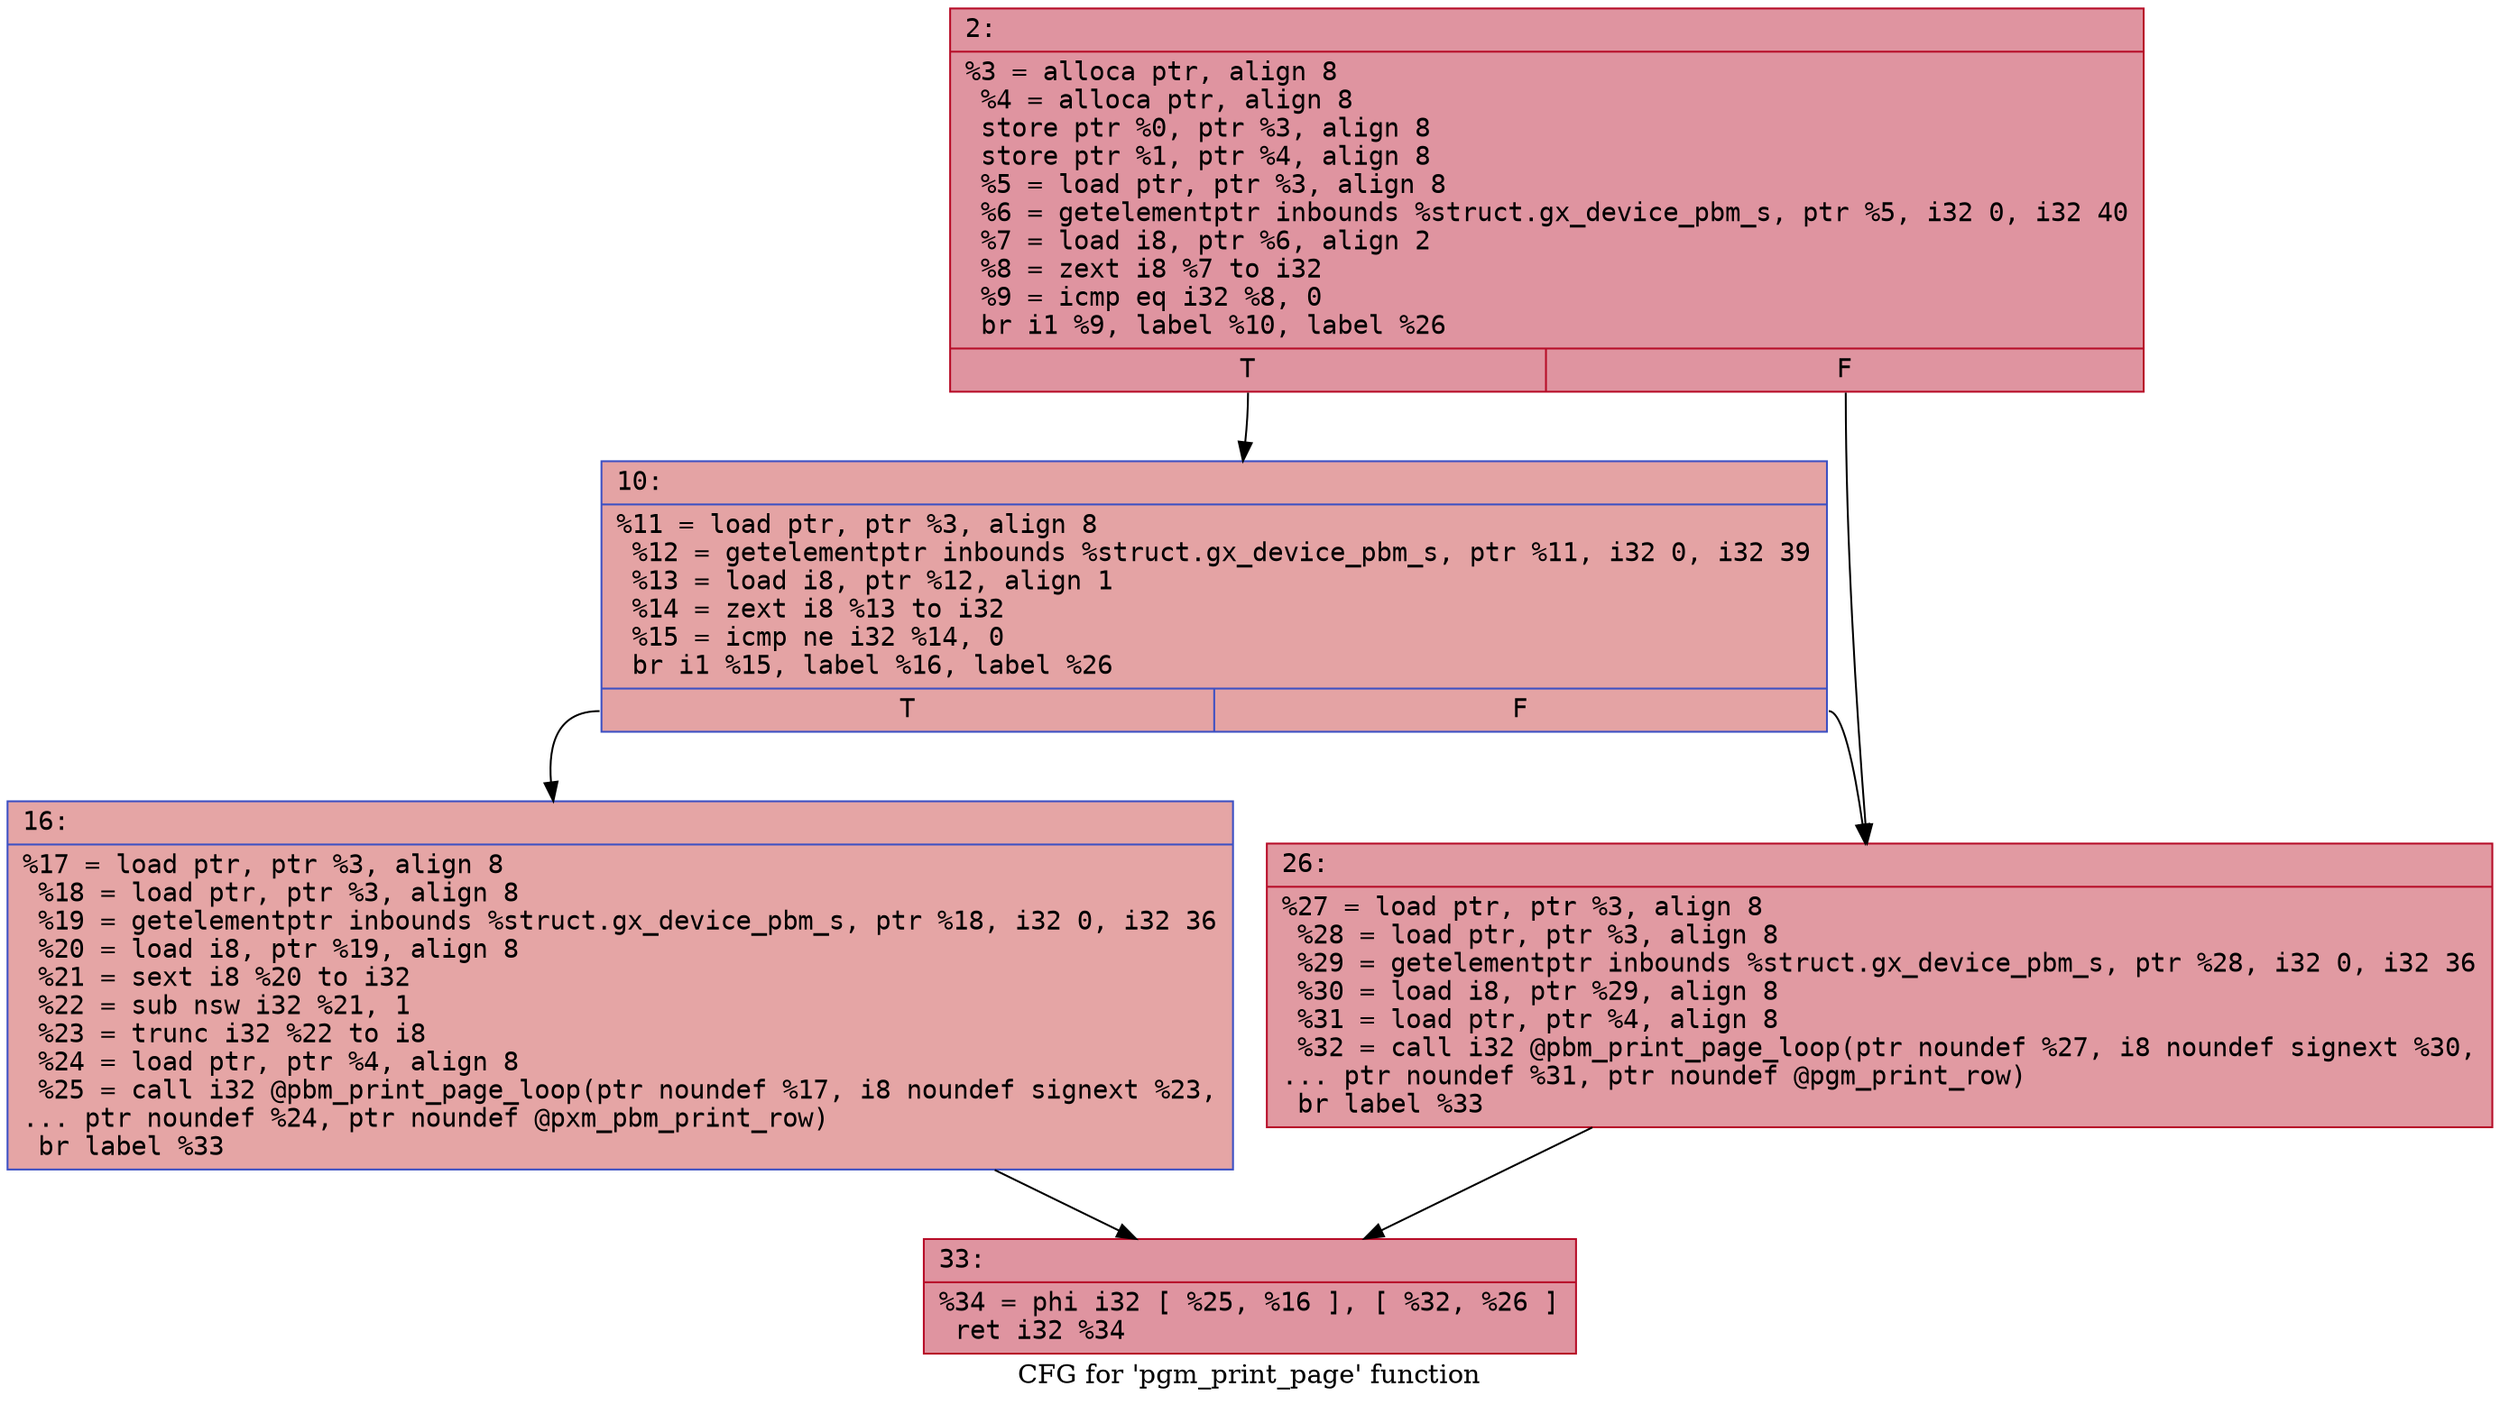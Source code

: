 digraph "CFG for 'pgm_print_page' function" {
	label="CFG for 'pgm_print_page' function";

	Node0x6000034ce3a0 [shape=record,color="#b70d28ff", style=filled, fillcolor="#b70d2870" fontname="Courier",label="{2:\l|  %3 = alloca ptr, align 8\l  %4 = alloca ptr, align 8\l  store ptr %0, ptr %3, align 8\l  store ptr %1, ptr %4, align 8\l  %5 = load ptr, ptr %3, align 8\l  %6 = getelementptr inbounds %struct.gx_device_pbm_s, ptr %5, i32 0, i32 40\l  %7 = load i8, ptr %6, align 2\l  %8 = zext i8 %7 to i32\l  %9 = icmp eq i32 %8, 0\l  br i1 %9, label %10, label %26\l|{<s0>T|<s1>F}}"];
	Node0x6000034ce3a0:s0 -> Node0x6000034ce3f0[tooltip="2 -> 10\nProbability 37.50%" ];
	Node0x6000034ce3a0:s1 -> Node0x6000034ce490[tooltip="2 -> 26\nProbability 62.50%" ];
	Node0x6000034ce3f0 [shape=record,color="#3d50c3ff", style=filled, fillcolor="#c32e3170" fontname="Courier",label="{10:\l|  %11 = load ptr, ptr %3, align 8\l  %12 = getelementptr inbounds %struct.gx_device_pbm_s, ptr %11, i32 0, i32 39\l  %13 = load i8, ptr %12, align 1\l  %14 = zext i8 %13 to i32\l  %15 = icmp ne i32 %14, 0\l  br i1 %15, label %16, label %26\l|{<s0>T|<s1>F}}"];
	Node0x6000034ce3f0:s0 -> Node0x6000034ce440[tooltip="10 -> 16\nProbability 62.50%" ];
	Node0x6000034ce3f0:s1 -> Node0x6000034ce490[tooltip="10 -> 26\nProbability 37.50%" ];
	Node0x6000034ce440 [shape=record,color="#3d50c3ff", style=filled, fillcolor="#c5333470" fontname="Courier",label="{16:\l|  %17 = load ptr, ptr %3, align 8\l  %18 = load ptr, ptr %3, align 8\l  %19 = getelementptr inbounds %struct.gx_device_pbm_s, ptr %18, i32 0, i32 36\l  %20 = load i8, ptr %19, align 8\l  %21 = sext i8 %20 to i32\l  %22 = sub nsw i32 %21, 1\l  %23 = trunc i32 %22 to i8\l  %24 = load ptr, ptr %4, align 8\l  %25 = call i32 @pbm_print_page_loop(ptr noundef %17, i8 noundef signext %23,\l... ptr noundef %24, ptr noundef @pxm_pbm_print_row)\l  br label %33\l}"];
	Node0x6000034ce440 -> Node0x6000034ce4e0[tooltip="16 -> 33\nProbability 100.00%" ];
	Node0x6000034ce490 [shape=record,color="#b70d28ff", style=filled, fillcolor="#bb1b2c70" fontname="Courier",label="{26:\l|  %27 = load ptr, ptr %3, align 8\l  %28 = load ptr, ptr %3, align 8\l  %29 = getelementptr inbounds %struct.gx_device_pbm_s, ptr %28, i32 0, i32 36\l  %30 = load i8, ptr %29, align 8\l  %31 = load ptr, ptr %4, align 8\l  %32 = call i32 @pbm_print_page_loop(ptr noundef %27, i8 noundef signext %30,\l... ptr noundef %31, ptr noundef @pgm_print_row)\l  br label %33\l}"];
	Node0x6000034ce490 -> Node0x6000034ce4e0[tooltip="26 -> 33\nProbability 100.00%" ];
	Node0x6000034ce4e0 [shape=record,color="#b70d28ff", style=filled, fillcolor="#b70d2870" fontname="Courier",label="{33:\l|  %34 = phi i32 [ %25, %16 ], [ %32, %26 ]\l  ret i32 %34\l}"];
}
